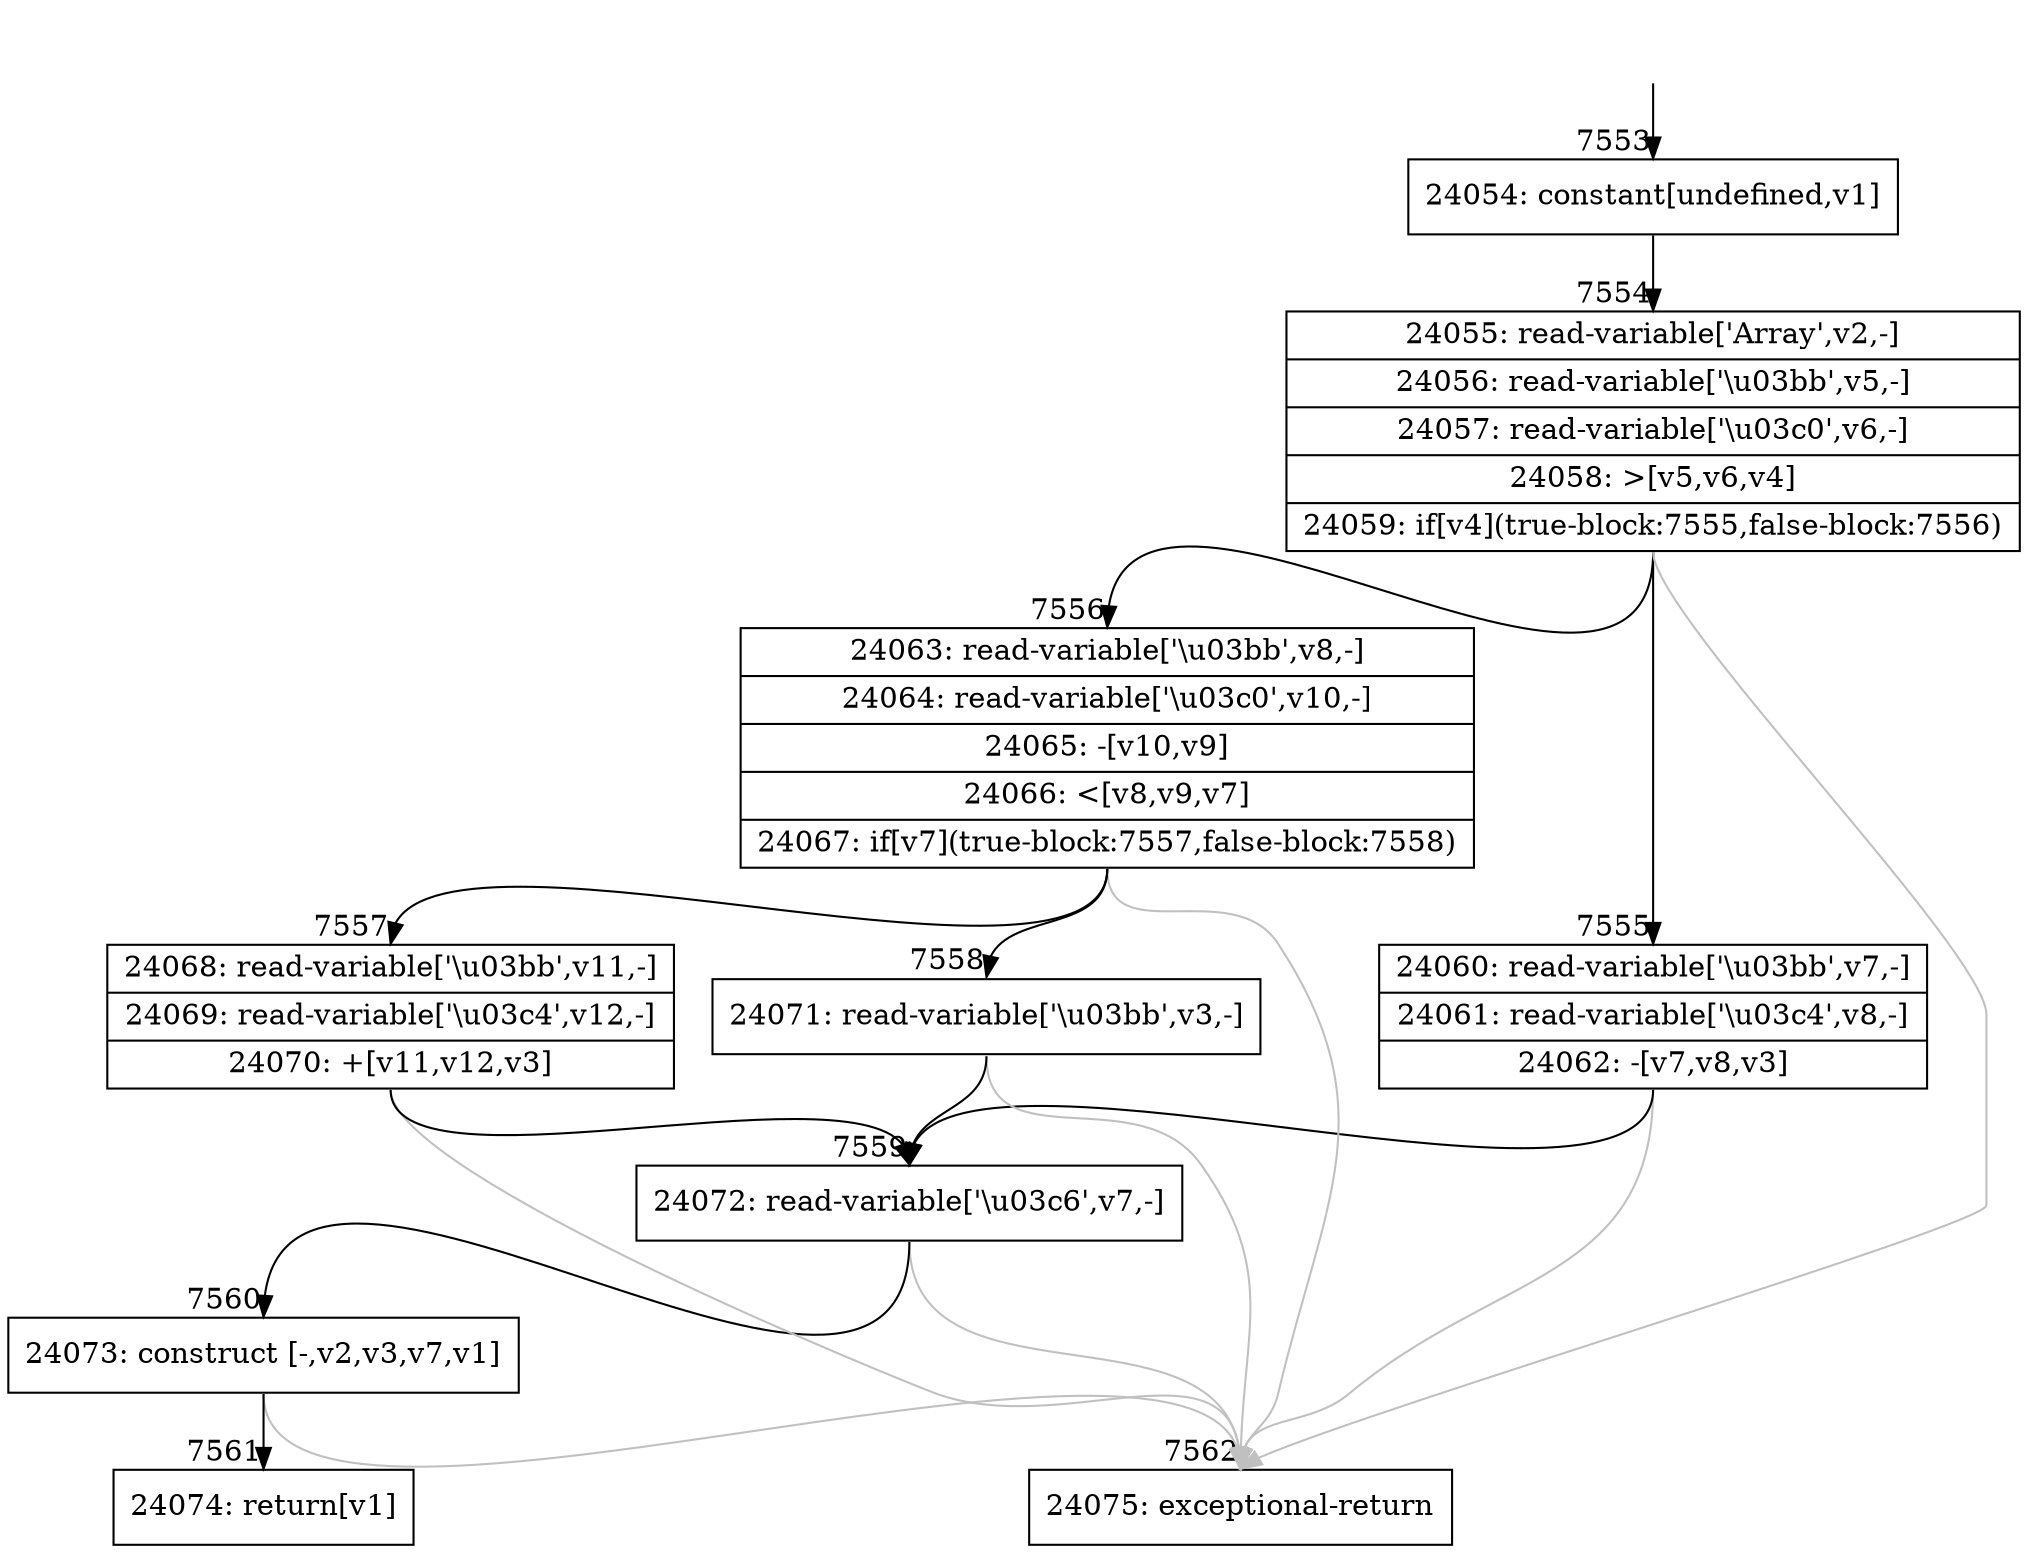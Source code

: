 digraph {
rankdir="TD"
BB_entry714[shape=none,label=""];
BB_entry714 -> BB7553 [tailport=s, headport=n, headlabel="    7553"]
BB7553 [shape=record label="{24054: constant[undefined,v1]}" ] 
BB7553 -> BB7554 [tailport=s, headport=n, headlabel="      7554"]
BB7554 [shape=record label="{24055: read-variable['Array',v2,-]|24056: read-variable['\\u03bb',v5,-]|24057: read-variable['\\u03c0',v6,-]|24058: \>[v5,v6,v4]|24059: if[v4](true-block:7555,false-block:7556)}" ] 
BB7554 -> BB7555 [tailport=s, headport=n, headlabel="      7555"]
BB7554 -> BB7556 [tailport=s, headport=n, headlabel="      7556"]
BB7554 -> BB7562 [tailport=s, headport=n, color=gray, headlabel="      7562"]
BB7555 [shape=record label="{24060: read-variable['\\u03bb',v7,-]|24061: read-variable['\\u03c4',v8,-]|24062: -[v7,v8,v3]}" ] 
BB7555 -> BB7559 [tailport=s, headport=n, headlabel="      7559"]
BB7555 -> BB7562 [tailport=s, headport=n, color=gray]
BB7556 [shape=record label="{24063: read-variable['\\u03bb',v8,-]|24064: read-variable['\\u03c0',v10,-]|24065: -[v10,v9]|24066: \<[v8,v9,v7]|24067: if[v7](true-block:7557,false-block:7558)}" ] 
BB7556 -> BB7557 [tailport=s, headport=n, headlabel="      7557"]
BB7556 -> BB7558 [tailport=s, headport=n, headlabel="      7558"]
BB7556 -> BB7562 [tailport=s, headport=n, color=gray]
BB7557 [shape=record label="{24068: read-variable['\\u03bb',v11,-]|24069: read-variable['\\u03c4',v12,-]|24070: +[v11,v12,v3]}" ] 
BB7557 -> BB7559 [tailport=s, headport=n]
BB7557 -> BB7562 [tailport=s, headport=n, color=gray]
BB7558 [shape=record label="{24071: read-variable['\\u03bb',v3,-]}" ] 
BB7558 -> BB7559 [tailport=s, headport=n]
BB7558 -> BB7562 [tailport=s, headport=n, color=gray]
BB7559 [shape=record label="{24072: read-variable['\\u03c6',v7,-]}" ] 
BB7559 -> BB7560 [tailport=s, headport=n, headlabel="      7560"]
BB7559 -> BB7562 [tailport=s, headport=n, color=gray]
BB7560 [shape=record label="{24073: construct [-,v2,v3,v7,v1]}" ] 
BB7560 -> BB7561 [tailport=s, headport=n, headlabel="      7561"]
BB7560 -> BB7562 [tailport=s, headport=n, color=gray]
BB7561 [shape=record label="{24074: return[v1]}" ] 
BB7562 [shape=record label="{24075: exceptional-return}" ] 
//#$~ 4402
}
